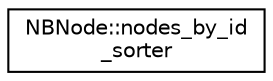 digraph "Graphical Class Hierarchy"
{
  edge [fontname="Helvetica",fontsize="10",labelfontname="Helvetica",labelfontsize="10"];
  node [fontname="Helvetica",fontsize="10",shape=record];
  rankdir="LR";
  Node0 [label="NBNode::nodes_by_id\l_sorter",height=0.2,width=0.4,color="black", fillcolor="white", style="filled",URL="$dd/def/class_n_b_node_1_1nodes__by__id__sorter.html",tooltip="Used for sorting the cells by the begin time they describe. "];
}
